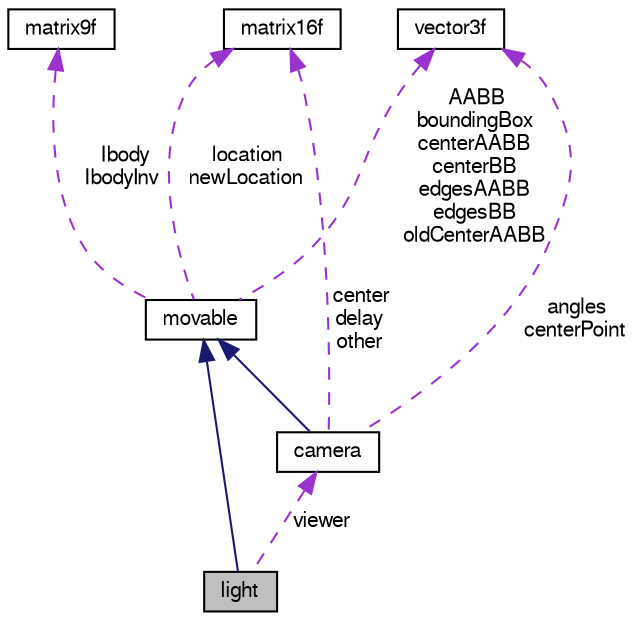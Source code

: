 digraph "light"
{
 // LATEX_PDF_SIZE
  bgcolor="transparent";
  edge [fontname="FreeSans",fontsize="10",labelfontname="FreeSans",labelfontsize="10"];
  node [fontname="FreeSans",fontsize="10",shape=record];
  Node1 [label="light",height=0.2,width=0.4,color="black", fillcolor="grey75", style="filled", fontcolor="black",tooltip="Simple light point source."];
  Node2 -> Node1 [dir="back",color="midnightblue",fontsize="10",style="solid",fontname="FreeSans"];
  Node2 [label="movable",height=0.2,width=0.4,color="black",URL="$a02520.html",tooltip="Mostly virtual class for any entity in the scene."];
  Node3 -> Node2 [dir="back",color="darkorchid3",fontsize="10",style="dashed",label=" AABB\nboundingBox\ncenterAABB\ncenterBB\nedgesAABB\nedgesBB\noldCenterAABB" ,fontname="FreeSans"];
  Node3 [label="vector3f",height=0.2,width=0.4,color="black",URL="$a02504.html",tooltip="Three floats in a array, lots of overloaded operators."];
  Node4 -> Node2 [dir="back",color="darkorchid3",fontsize="10",style="dashed",label=" Ibody\nIbodyInv" ,fontname="FreeSans"];
  Node4 [label="matrix9f",height=0.2,width=0.4,color="black",URL="$a02512.html",tooltip="Smaller matrix for storing orientation but no location information."];
  Node5 -> Node2 [dir="back",color="darkorchid3",fontsize="10",style="dashed",label=" location\nnewLocation" ,fontname="FreeSans"];
  Node5 [label="matrix16f",height=0.2,width=0.4,color="black",URL="$a02508.html",tooltip="Array of 16 floats in OpenGL conformant style."];
  Node6 -> Node1 [dir="back",color="darkorchid3",fontsize="10",style="dashed",label=" viewer" ,fontname="FreeSans"];
  Node6 [label="camera",height=0.2,width=0.4,color="black",URL="$a02528.html",tooltip="Hold location, orientation, and mode of the viewer."];
  Node2 -> Node6 [dir="back",color="midnightblue",fontsize="10",style="solid",fontname="FreeSans"];
  Node3 -> Node6 [dir="back",color="darkorchid3",fontsize="10",style="dashed",label=" angles\ncenterPoint" ,fontname="FreeSans"];
  Node5 -> Node6 [dir="back",color="darkorchid3",fontsize="10",style="dashed",label=" center\ndelay\nother" ,fontname="FreeSans"];
}
